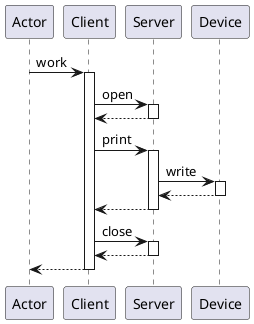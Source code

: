 @startuml
participant Actor
Actor -> Client : work
activate Client
Client -> Server : open
activate Server
Server --> Client
deactivate Server
Client -> Server : print
activate Server
Server -> Device : write
activate Device
Device --> Server
deactivate Device
Server --> Client
deactivate Server
Client -> Server : close
activate Server
Server --> Client
deactivate Server
return
@enduml